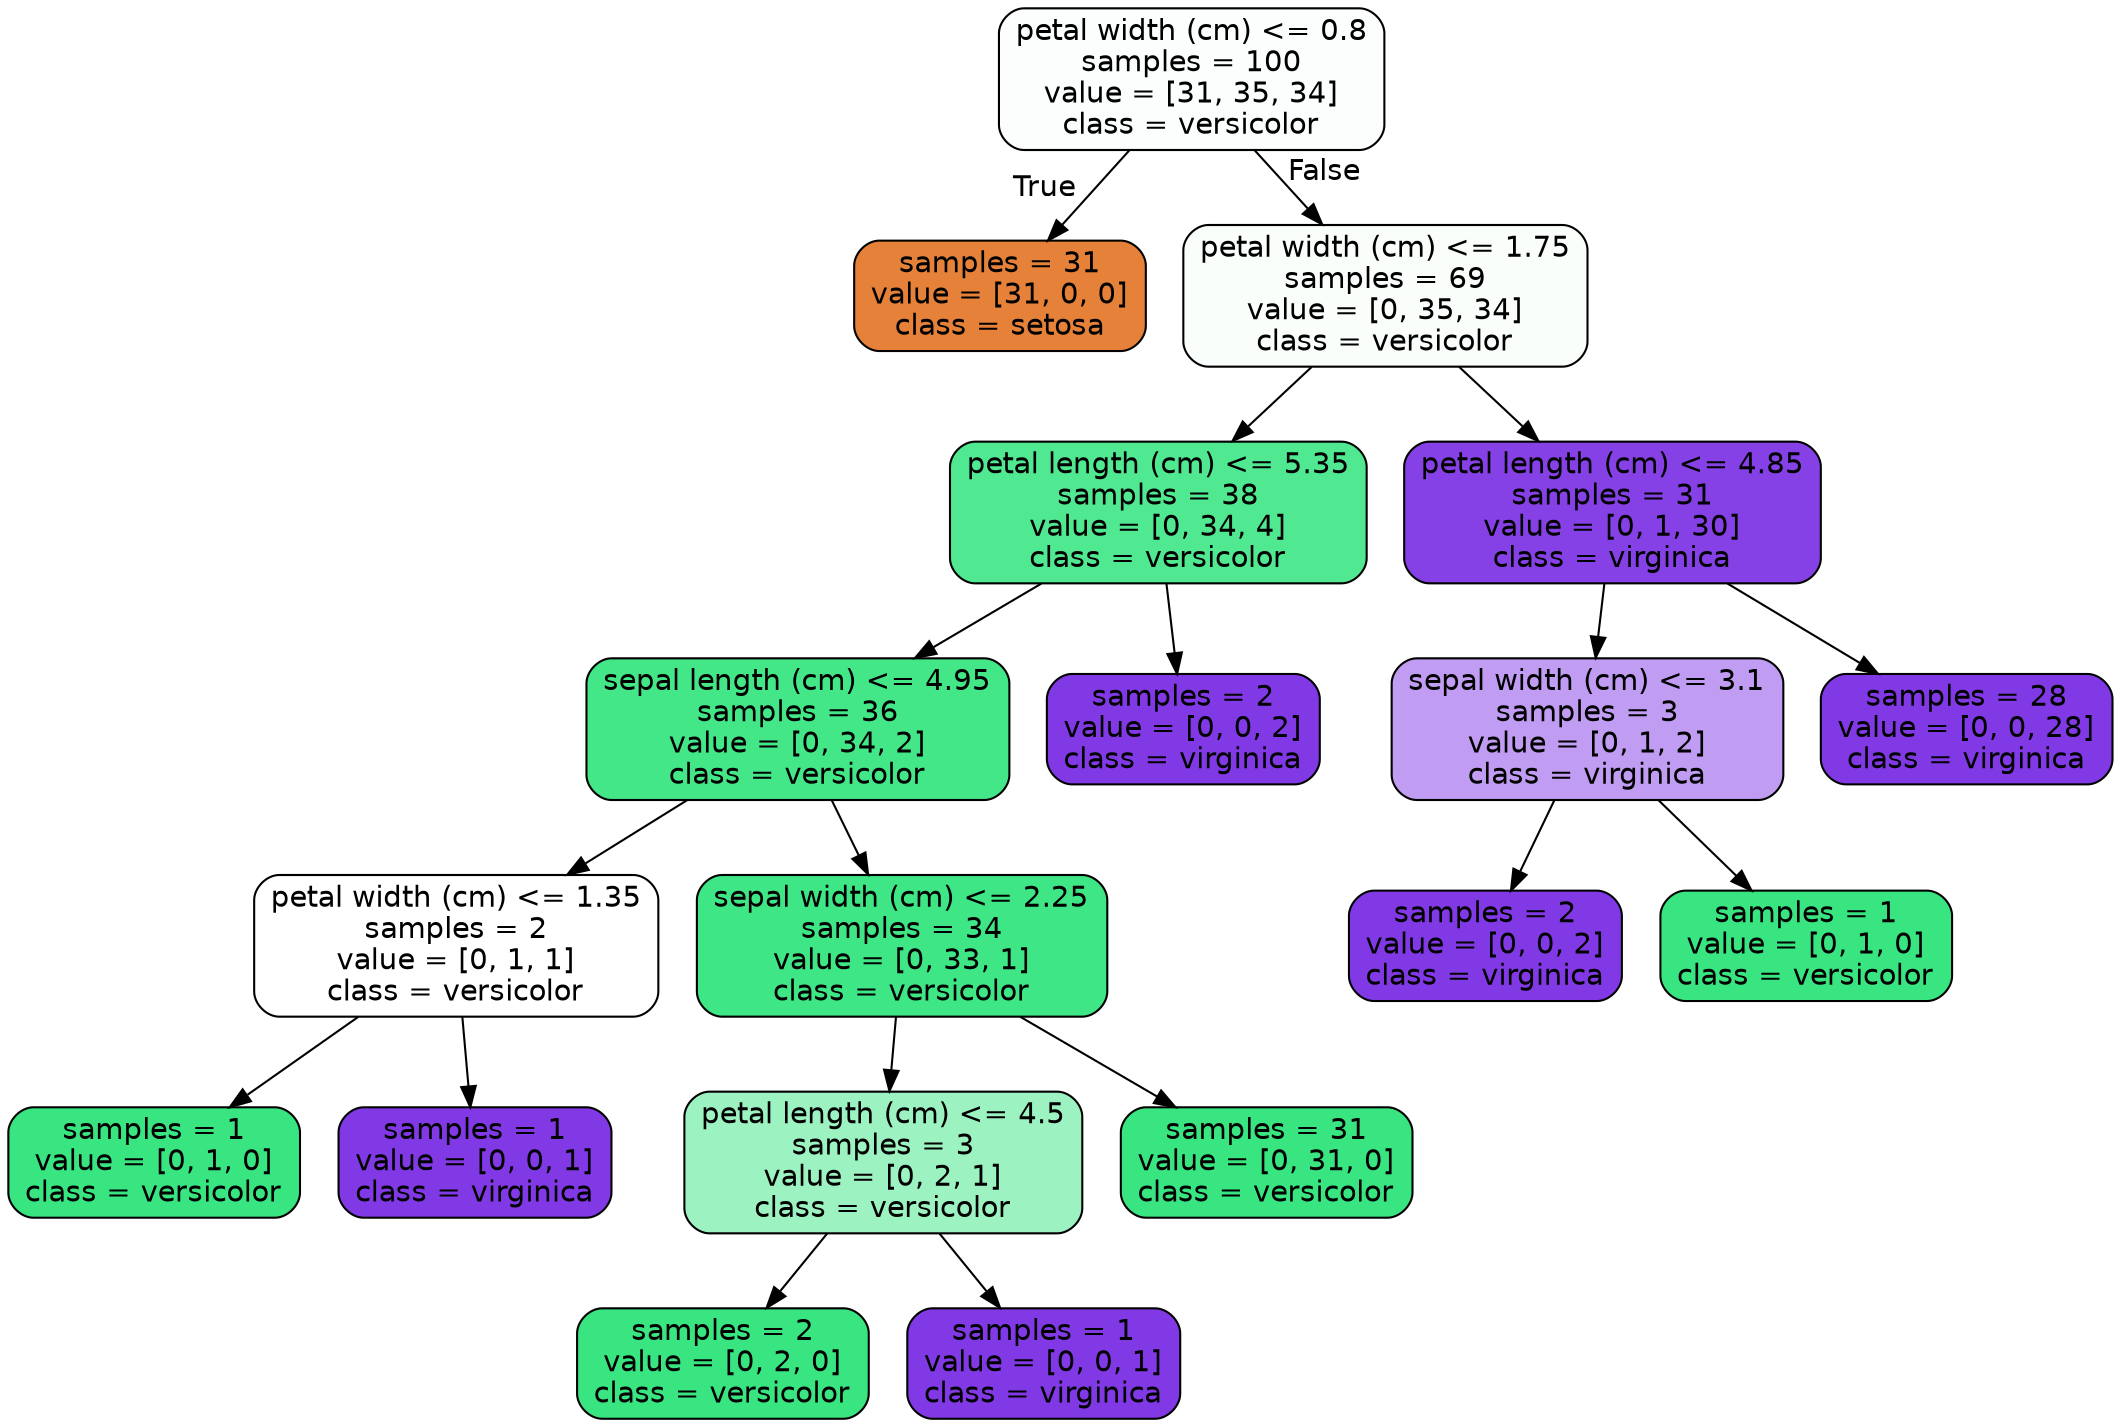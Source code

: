 digraph Tree {
node [shape=box, style="filled, rounded", color="black", fontname=helvetica] ;
edge [fontname=helvetica] ;
0 [label="petal width (cm) <= 0.8\nsamples = 100\nvalue = [31, 35, 34]\nclass = versicolor", fillcolor="#39e58104"] ;
1 [label="samples = 31\nvalue = [31, 0, 0]\nclass = setosa", fillcolor="#e58139ff"] ;
0 -> 1 [labeldistance=2.5, labelangle=45, headlabel="True"] ;
2 [label="petal width (cm) <= 1.75\nsamples = 69\nvalue = [0, 35, 34]\nclass = versicolor", fillcolor="#39e58107"] ;
0 -> 2 [labeldistance=2.5, labelangle=-45, headlabel="False"] ;
3 [label="petal length (cm) <= 5.35\nsamples = 38\nvalue = [0, 34, 4]\nclass = versicolor", fillcolor="#39e581e1"] ;
2 -> 3 ;
4 [label="sepal length (cm) <= 4.95\nsamples = 36\nvalue = [0, 34, 2]\nclass = versicolor", fillcolor="#39e581f0"] ;
3 -> 4 ;
5 [label="petal width (cm) <= 1.35\nsamples = 2\nvalue = [0, 1, 1]\nclass = versicolor", fillcolor="#39e58100"] ;
4 -> 5 ;
6 [label="samples = 1\nvalue = [0, 1, 0]\nclass = versicolor", fillcolor="#39e581ff"] ;
5 -> 6 ;
7 [label="samples = 1\nvalue = [0, 0, 1]\nclass = virginica", fillcolor="#8139e5ff"] ;
5 -> 7 ;
8 [label="sepal width (cm) <= 2.25\nsamples = 34\nvalue = [0, 33, 1]\nclass = versicolor", fillcolor="#39e581f7"] ;
4 -> 8 ;
9 [label="petal length (cm) <= 4.5\nsamples = 3\nvalue = [0, 2, 1]\nclass = versicolor", fillcolor="#39e5817f"] ;
8 -> 9 ;
10 [label="samples = 2\nvalue = [0, 2, 0]\nclass = versicolor", fillcolor="#39e581ff"] ;
9 -> 10 ;
11 [label="samples = 1\nvalue = [0, 0, 1]\nclass = virginica", fillcolor="#8139e5ff"] ;
9 -> 11 ;
12 [label="samples = 31\nvalue = [0, 31, 0]\nclass = versicolor", fillcolor="#39e581ff"] ;
8 -> 12 ;
13 [label="samples = 2\nvalue = [0, 0, 2]\nclass = virginica", fillcolor="#8139e5ff"] ;
3 -> 13 ;
14 [label="petal length (cm) <= 4.85\nsamples = 31\nvalue = [0, 1, 30]\nclass = virginica", fillcolor="#8139e5f6"] ;
2 -> 14 ;
15 [label="sepal width (cm) <= 3.1\nsamples = 3\nvalue = [0, 1, 2]\nclass = virginica", fillcolor="#8139e57f"] ;
14 -> 15 ;
16 [label="samples = 2\nvalue = [0, 0, 2]\nclass = virginica", fillcolor="#8139e5ff"] ;
15 -> 16 ;
17 [label="samples = 1\nvalue = [0, 1, 0]\nclass = versicolor", fillcolor="#39e581ff"] ;
15 -> 17 ;
18 [label="samples = 28\nvalue = [0, 0, 28]\nclass = virginica", fillcolor="#8139e5ff"] ;
14 -> 18 ;
}